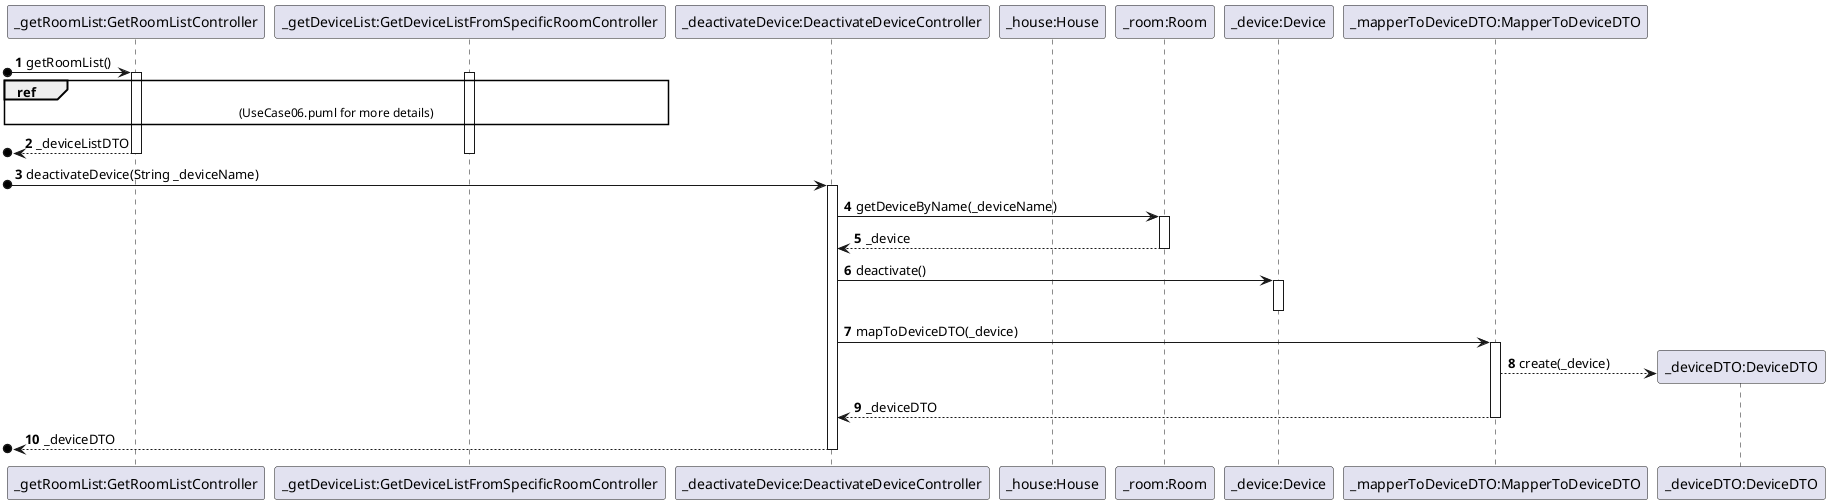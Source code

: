 @startuml
'https://plantuml.com/sequence-diagram

autonumber

participant "_getRoomList:GetRoomListController" as C1
participant "_getDeviceList:GetDeviceListFromSpecificRoomController" as C2
participant "_deactivateDevice:DeactivateDeviceController" as C3
participant "_house:House" as H
participant "_room:Room" as R
participant "_device:Device" as D
participant "_mapperToDeviceDTO:MapperToDeviceDTO" as M1
participant "_deviceDTO:DeviceDTO" as D2

[o->C1: getRoomList()
activate C1
activate C2
ref over C1,C2 : (UseCase06.puml for more details)
[o<--C1: _deviceListDTO
deactivate C2
deactivate C1

[o->C3: deactivateDevice(String _deviceName)
activate C3
C3->R: getDeviceByName(_deviceName)
activate R
R-->C3: _device
deactivate R
C3->D: deactivate()
activate D
deactivate D
C3->M1: mapToDeviceDTO(_device)
activate M1
M1-->D2**: create(_device)
M1-->C3: _deviceDTO
deactivate M1
[o<--C3: _deviceDTO
deactivate C3

@enduml